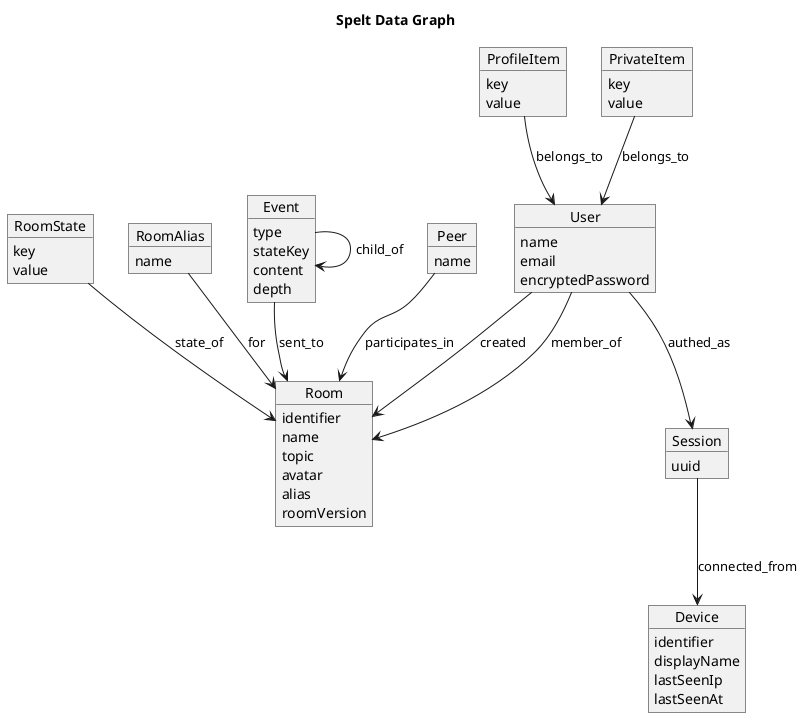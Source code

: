 @startuml

title Spelt Data Graph

object User {
  name
  email
  encryptedPassword
}
object ProfileItem {
  key
  value
}
object PrivateItem {
  key
  value
}
object Session {
  uuid
}
object Device {
  identifier
  displayName
  lastSeenIp
  lastSeenAt
}
object Room {
  identifier
  name
  topic
  avatar
  alias
  roomVersion
}
object RoomState {
  key
  value
}
object RoomAlias {
  name
}
object Event {
  type
  stateKey
  content
  depth
}
object Peer {
  name
}

User --> Session : authed_as
User --> Room : created
User --> Room : member_of
ProfileItem --> User : belongs_to
PrivateItem --> User : belongs_to
RoomState --> Room : state_of
RoomAlias --> Room : for
Session --> Device : connected_from
Event --> Event : child_of
Event --> Room : sent_to
Peer --> Room : participates_in

@enduml
